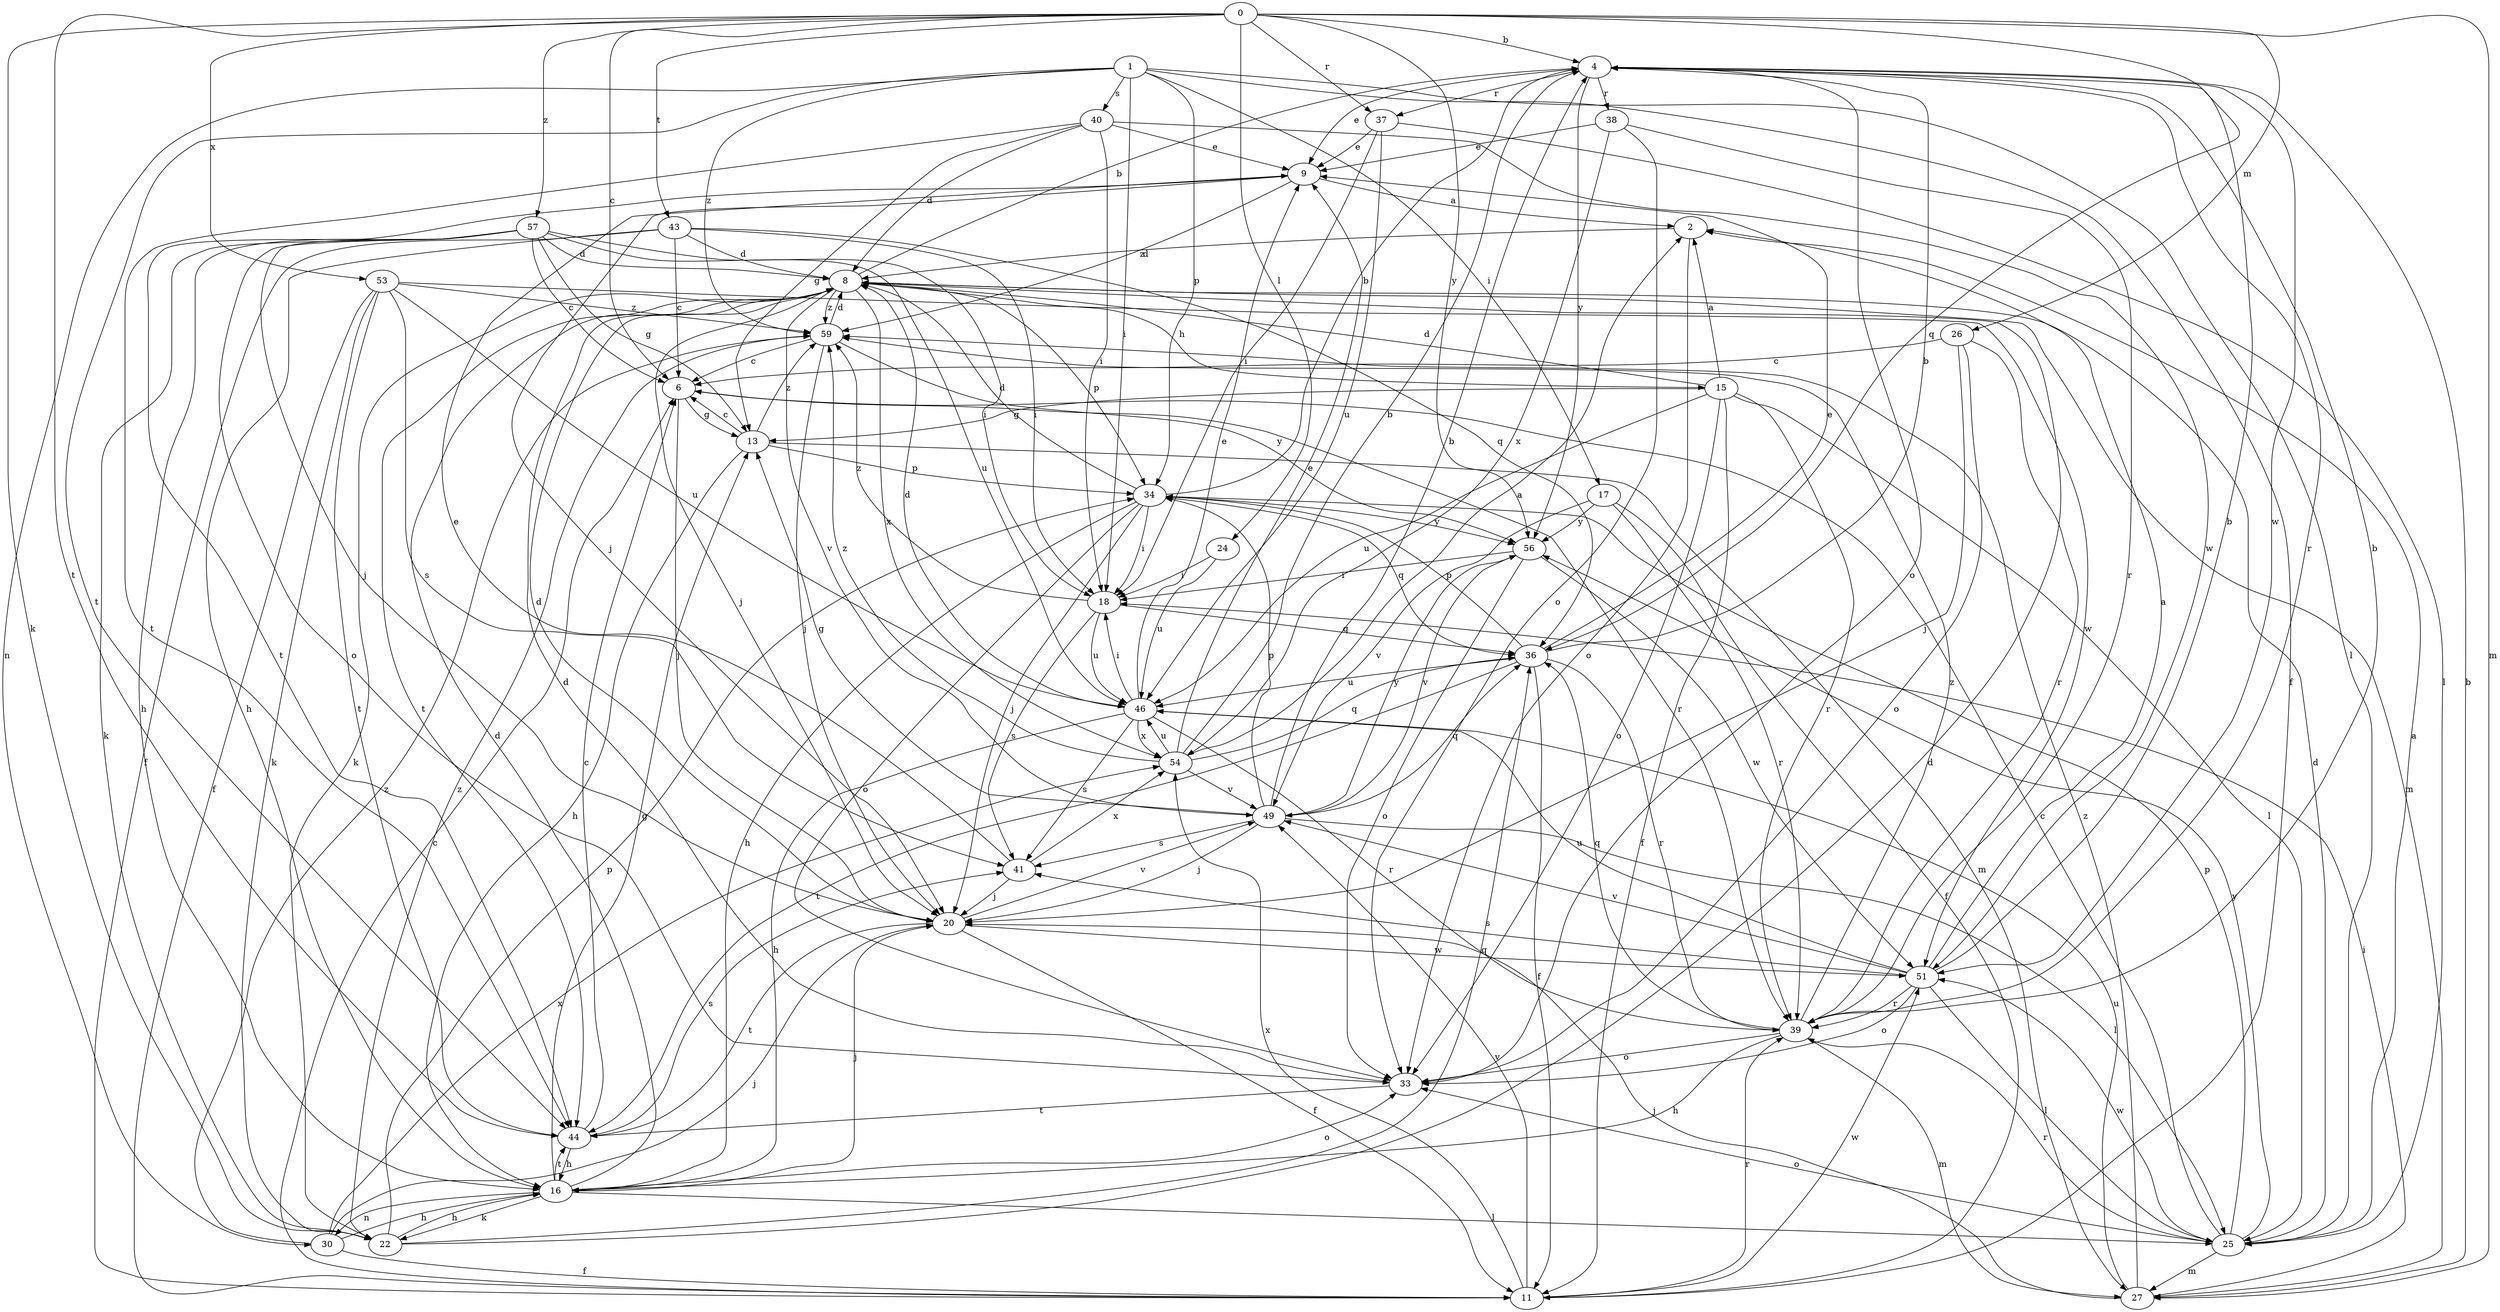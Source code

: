 strict digraph  {
0;
1;
2;
4;
6;
8;
9;
11;
13;
15;
16;
17;
18;
20;
22;
24;
25;
26;
27;
30;
33;
34;
36;
37;
38;
39;
40;
41;
43;
44;
46;
49;
51;
53;
54;
56;
57;
59;
0 -> 4  [label=b];
0 -> 6  [label=c];
0 -> 22  [label=k];
0 -> 24  [label=l];
0 -> 26  [label=m];
0 -> 27  [label=m];
0 -> 36  [label=q];
0 -> 37  [label=r];
0 -> 43  [label=t];
0 -> 44  [label=t];
0 -> 53  [label=x];
0 -> 56  [label=y];
0 -> 57  [label=z];
1 -> 11  [label=f];
1 -> 17  [label=i];
1 -> 18  [label=i];
1 -> 25  [label=l];
1 -> 30  [label=n];
1 -> 34  [label=p];
1 -> 40  [label=s];
1 -> 44  [label=t];
1 -> 59  [label=z];
2 -> 8  [label=d];
2 -> 33  [label=o];
4 -> 9  [label=e];
4 -> 33  [label=o];
4 -> 37  [label=r];
4 -> 38  [label=r];
4 -> 39  [label=r];
4 -> 51  [label=w];
4 -> 56  [label=y];
6 -> 13  [label=g];
6 -> 20  [label=j];
6 -> 39  [label=r];
8 -> 4  [label=b];
8 -> 15  [label=h];
8 -> 20  [label=j];
8 -> 22  [label=k];
8 -> 27  [label=m];
8 -> 34  [label=p];
8 -> 44  [label=t];
8 -> 49  [label=v];
8 -> 54  [label=x];
8 -> 59  [label=z];
9 -> 2  [label=a];
9 -> 20  [label=j];
9 -> 44  [label=t];
9 -> 59  [label=z];
11 -> 6  [label=c];
11 -> 39  [label=r];
11 -> 49  [label=v];
11 -> 51  [label=w];
11 -> 54  [label=x];
13 -> 6  [label=c];
13 -> 16  [label=h];
13 -> 27  [label=m];
13 -> 34  [label=p];
13 -> 59  [label=z];
15 -> 2  [label=a];
15 -> 8  [label=d];
15 -> 11  [label=f];
15 -> 13  [label=g];
15 -> 25  [label=l];
15 -> 33  [label=o];
15 -> 39  [label=r];
15 -> 46  [label=u];
16 -> 8  [label=d];
16 -> 13  [label=g];
16 -> 20  [label=j];
16 -> 22  [label=k];
16 -> 25  [label=l];
16 -> 30  [label=n];
16 -> 33  [label=o];
16 -> 44  [label=t];
17 -> 11  [label=f];
17 -> 39  [label=r];
17 -> 49  [label=v];
17 -> 56  [label=y];
18 -> 36  [label=q];
18 -> 41  [label=s];
18 -> 46  [label=u];
18 -> 59  [label=z];
20 -> 8  [label=d];
20 -> 11  [label=f];
20 -> 44  [label=t];
20 -> 49  [label=v];
20 -> 51  [label=w];
22 -> 8  [label=d];
22 -> 16  [label=h];
22 -> 34  [label=p];
22 -> 36  [label=q];
22 -> 59  [label=z];
24 -> 18  [label=i];
24 -> 46  [label=u];
25 -> 2  [label=a];
25 -> 6  [label=c];
25 -> 8  [label=d];
25 -> 27  [label=m];
25 -> 33  [label=o];
25 -> 34  [label=p];
25 -> 39  [label=r];
25 -> 51  [label=w];
25 -> 56  [label=y];
26 -> 6  [label=c];
26 -> 20  [label=j];
26 -> 33  [label=o];
26 -> 39  [label=r];
27 -> 4  [label=b];
27 -> 18  [label=i];
27 -> 20  [label=j];
27 -> 46  [label=u];
27 -> 59  [label=z];
30 -> 11  [label=f];
30 -> 16  [label=h];
30 -> 20  [label=j];
30 -> 54  [label=x];
30 -> 59  [label=z];
33 -> 8  [label=d];
33 -> 44  [label=t];
34 -> 4  [label=b];
34 -> 8  [label=d];
34 -> 16  [label=h];
34 -> 18  [label=i];
34 -> 20  [label=j];
34 -> 33  [label=o];
34 -> 36  [label=q];
34 -> 56  [label=y];
36 -> 4  [label=b];
36 -> 9  [label=e];
36 -> 11  [label=f];
36 -> 34  [label=p];
36 -> 39  [label=r];
36 -> 44  [label=t];
36 -> 46  [label=u];
37 -> 9  [label=e];
37 -> 18  [label=i];
37 -> 25  [label=l];
37 -> 46  [label=u];
38 -> 9  [label=e];
38 -> 33  [label=o];
38 -> 39  [label=r];
38 -> 54  [label=x];
39 -> 4  [label=b];
39 -> 16  [label=h];
39 -> 27  [label=m];
39 -> 33  [label=o];
39 -> 36  [label=q];
39 -> 59  [label=z];
40 -> 8  [label=d];
40 -> 9  [label=e];
40 -> 13  [label=g];
40 -> 18  [label=i];
40 -> 44  [label=t];
40 -> 51  [label=w];
41 -> 9  [label=e];
41 -> 20  [label=j];
41 -> 54  [label=x];
43 -> 6  [label=c];
43 -> 8  [label=d];
43 -> 11  [label=f];
43 -> 16  [label=h];
43 -> 18  [label=i];
43 -> 36  [label=q];
44 -> 6  [label=c];
44 -> 16  [label=h];
44 -> 41  [label=s];
46 -> 8  [label=d];
46 -> 9  [label=e];
46 -> 16  [label=h];
46 -> 18  [label=i];
46 -> 39  [label=r];
46 -> 41  [label=s];
46 -> 54  [label=x];
49 -> 4  [label=b];
49 -> 13  [label=g];
49 -> 20  [label=j];
49 -> 25  [label=l];
49 -> 34  [label=p];
49 -> 36  [label=q];
49 -> 41  [label=s];
49 -> 56  [label=y];
51 -> 2  [label=a];
51 -> 4  [label=b];
51 -> 25  [label=l];
51 -> 33  [label=o];
51 -> 39  [label=r];
51 -> 41  [label=s];
51 -> 46  [label=u];
51 -> 49  [label=v];
53 -> 11  [label=f];
53 -> 22  [label=k];
53 -> 41  [label=s];
53 -> 44  [label=t];
53 -> 46  [label=u];
53 -> 51  [label=w];
53 -> 59  [label=z];
54 -> 2  [label=a];
54 -> 4  [label=b];
54 -> 9  [label=e];
54 -> 36  [label=q];
54 -> 46  [label=u];
54 -> 49  [label=v];
54 -> 59  [label=z];
56 -> 18  [label=i];
56 -> 33  [label=o];
56 -> 49  [label=v];
56 -> 51  [label=w];
57 -> 6  [label=c];
57 -> 8  [label=d];
57 -> 13  [label=g];
57 -> 16  [label=h];
57 -> 18  [label=i];
57 -> 20  [label=j];
57 -> 22  [label=k];
57 -> 33  [label=o];
57 -> 46  [label=u];
59 -> 6  [label=c];
59 -> 8  [label=d];
59 -> 20  [label=j];
59 -> 56  [label=y];
}
